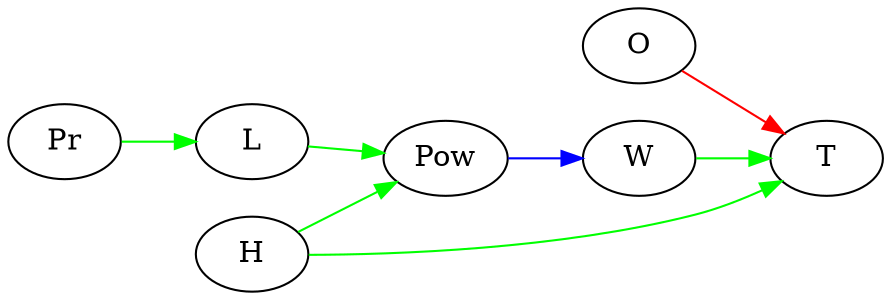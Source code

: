 digraph {
	graph [rankdir=LR]
	edge [color=blue]
	Pow -> W
	edge [color=red]
	O -> T
	edge [color=green]
	Pr -> L
	L -> Pow
	W -> T
	H -> Pow
	H -> T
}
